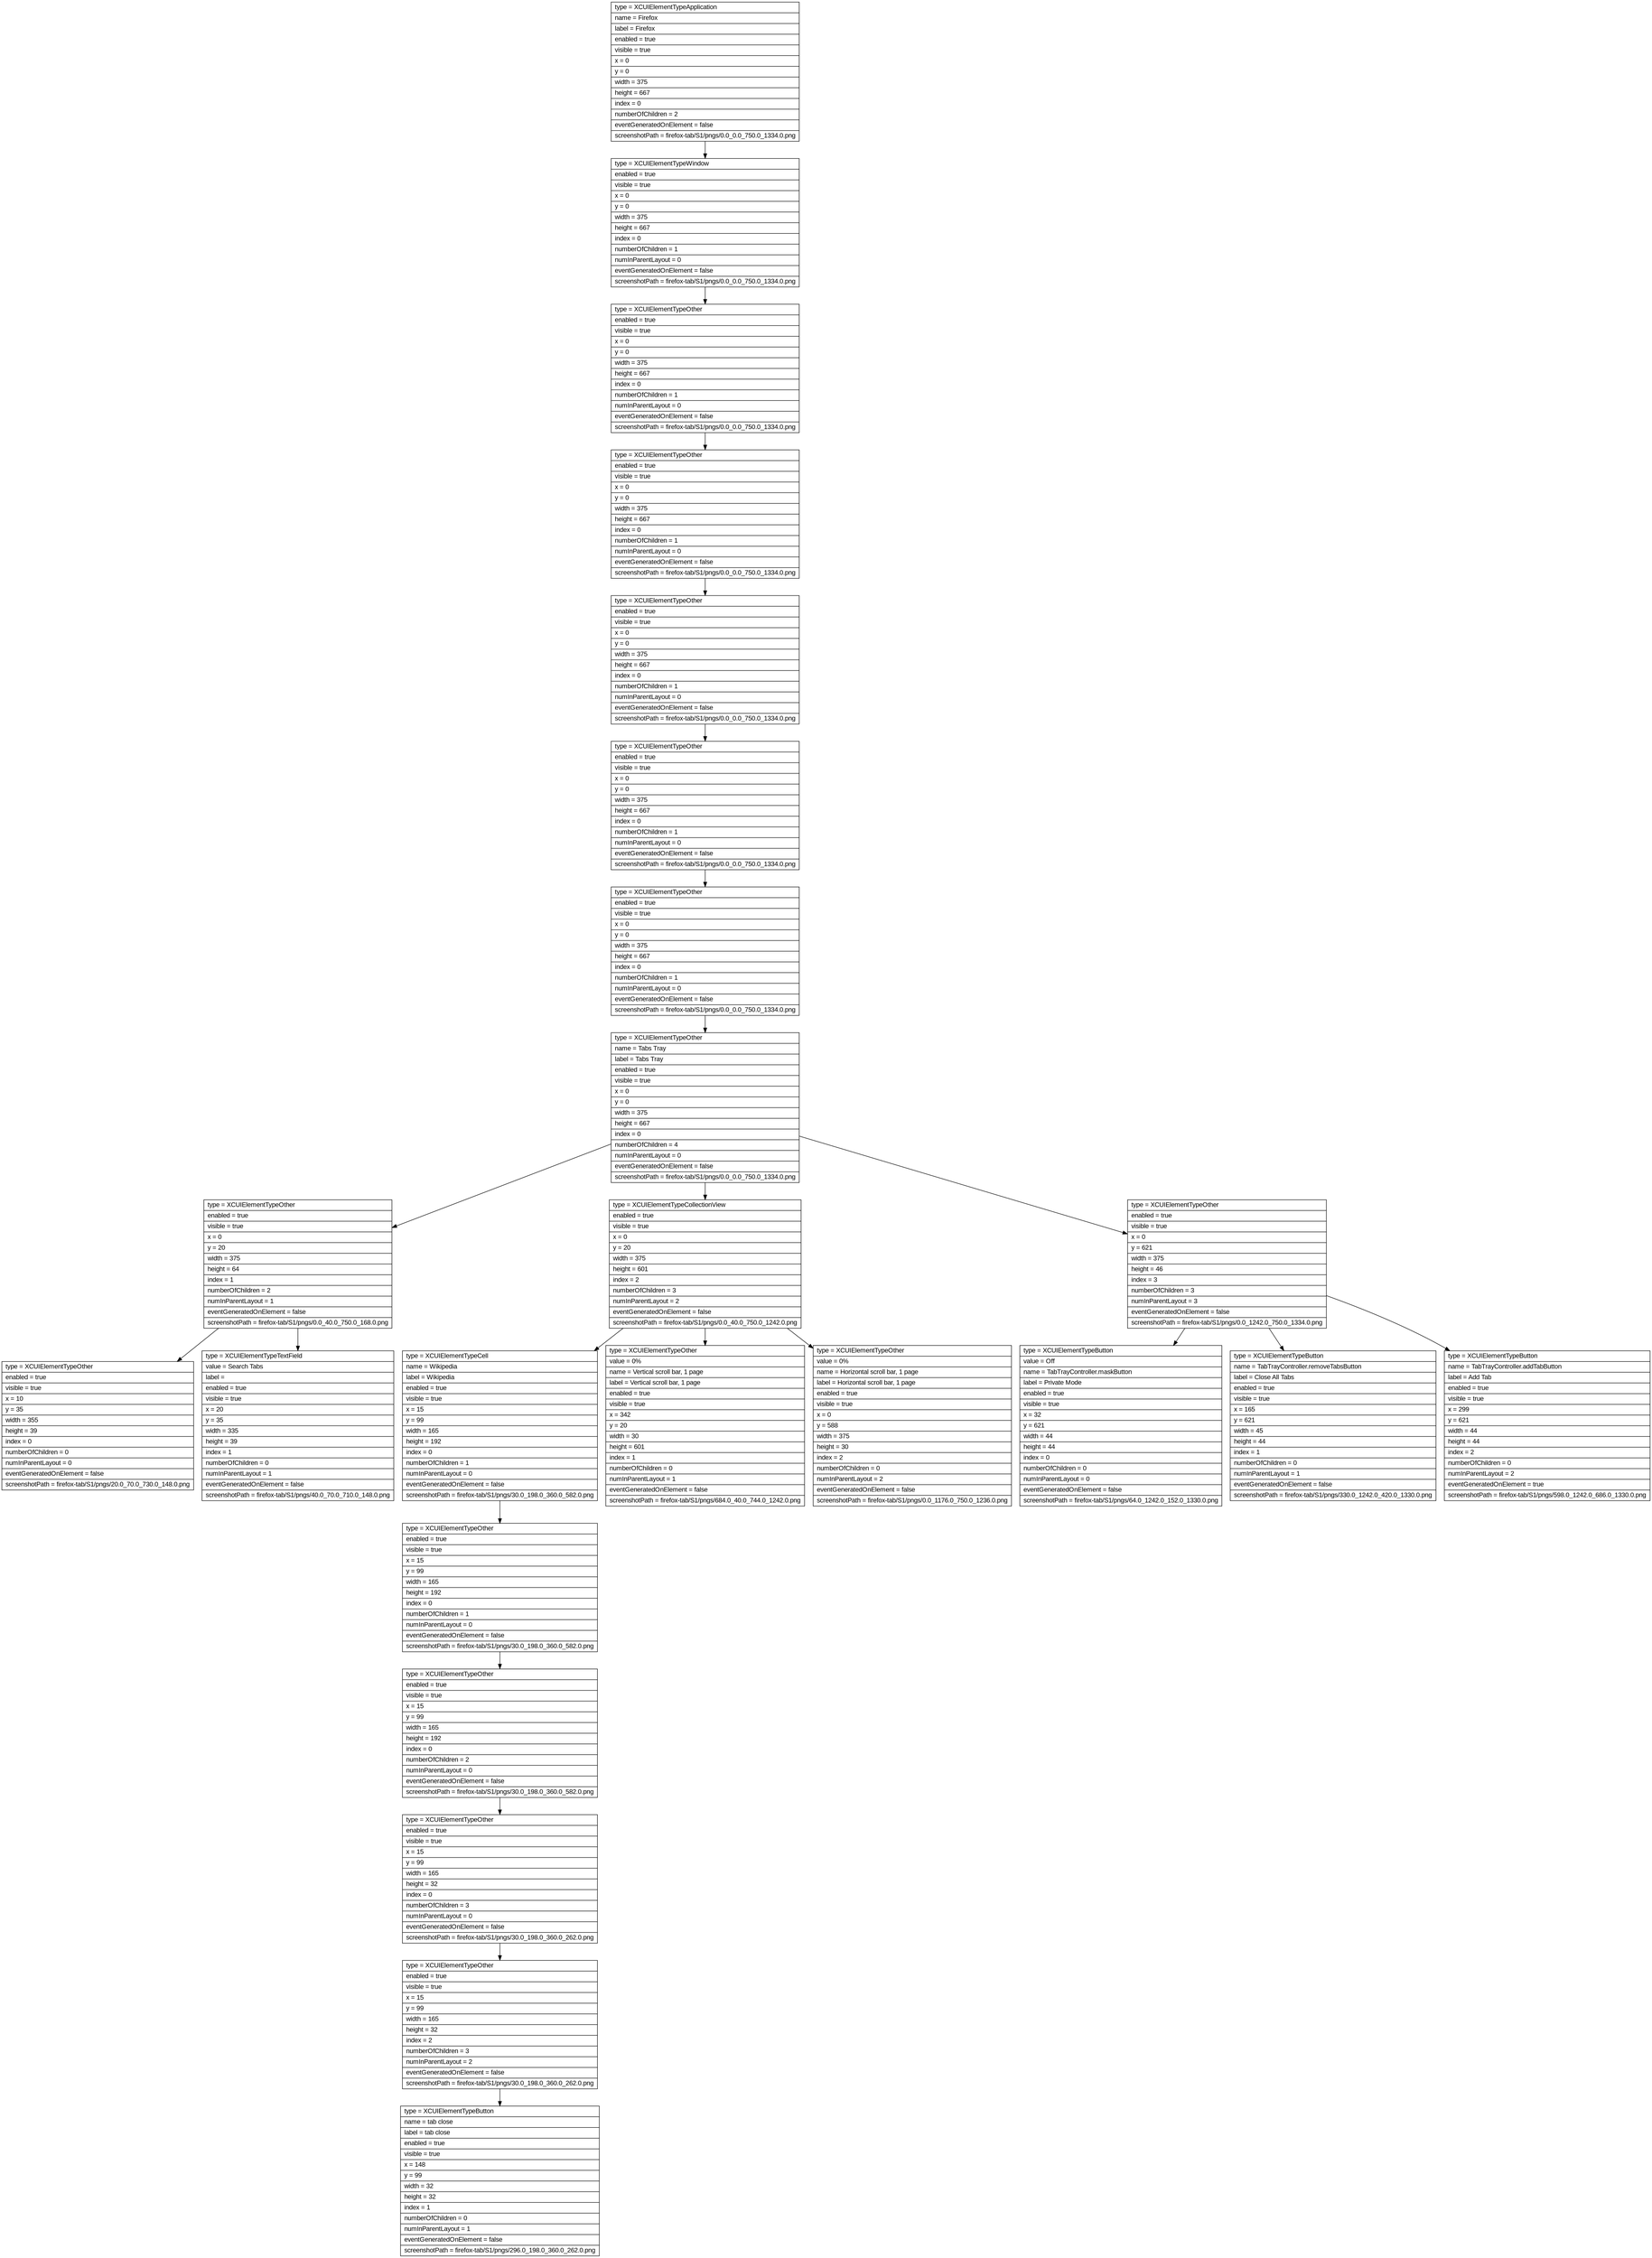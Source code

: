 digraph Layout {

	node [shape=record fontname=Arial];

	0	[label="{type = XCUIElementTypeApplication\l|name = Firefox\l|label = Firefox\l|enabled = true\l|visible = true\l|x = 0\l|y = 0\l|width = 375\l|height = 667\l|index = 0\l|numberOfChildren = 2\l|eventGeneratedOnElement = false \l|screenshotPath = firefox-tab/S1/pngs/0.0_0.0_750.0_1334.0.png\l}"]
	1	[label="{type = XCUIElementTypeWindow\l|enabled = true\l|visible = true\l|x = 0\l|y = 0\l|width = 375\l|height = 667\l|index = 0\l|numberOfChildren = 1\l|numInParentLayout = 0\l|eventGeneratedOnElement = false \l|screenshotPath = firefox-tab/S1/pngs/0.0_0.0_750.0_1334.0.png\l}"]
	2	[label="{type = XCUIElementTypeOther\l|enabled = true\l|visible = true\l|x = 0\l|y = 0\l|width = 375\l|height = 667\l|index = 0\l|numberOfChildren = 1\l|numInParentLayout = 0\l|eventGeneratedOnElement = false \l|screenshotPath = firefox-tab/S1/pngs/0.0_0.0_750.0_1334.0.png\l}"]
	3	[label="{type = XCUIElementTypeOther\l|enabled = true\l|visible = true\l|x = 0\l|y = 0\l|width = 375\l|height = 667\l|index = 0\l|numberOfChildren = 1\l|numInParentLayout = 0\l|eventGeneratedOnElement = false \l|screenshotPath = firefox-tab/S1/pngs/0.0_0.0_750.0_1334.0.png\l}"]
	4	[label="{type = XCUIElementTypeOther\l|enabled = true\l|visible = true\l|x = 0\l|y = 0\l|width = 375\l|height = 667\l|index = 0\l|numberOfChildren = 1\l|numInParentLayout = 0\l|eventGeneratedOnElement = false \l|screenshotPath = firefox-tab/S1/pngs/0.0_0.0_750.0_1334.0.png\l}"]
	5	[label="{type = XCUIElementTypeOther\l|enabled = true\l|visible = true\l|x = 0\l|y = 0\l|width = 375\l|height = 667\l|index = 0\l|numberOfChildren = 1\l|numInParentLayout = 0\l|eventGeneratedOnElement = false \l|screenshotPath = firefox-tab/S1/pngs/0.0_0.0_750.0_1334.0.png\l}"]
	6	[label="{type = XCUIElementTypeOther\l|enabled = true\l|visible = true\l|x = 0\l|y = 0\l|width = 375\l|height = 667\l|index = 0\l|numberOfChildren = 1\l|numInParentLayout = 0\l|eventGeneratedOnElement = false \l|screenshotPath = firefox-tab/S1/pngs/0.0_0.0_750.0_1334.0.png\l}"]
	7	[label="{type = XCUIElementTypeOther\l|name = Tabs Tray\l|label = Tabs Tray\l|enabled = true\l|visible = true\l|x = 0\l|y = 0\l|width = 375\l|height = 667\l|index = 0\l|numberOfChildren = 4\l|numInParentLayout = 0\l|eventGeneratedOnElement = false \l|screenshotPath = firefox-tab/S1/pngs/0.0_0.0_750.0_1334.0.png\l}"]
	8	[label="{type = XCUIElementTypeOther\l|enabled = true\l|visible = true\l|x = 0\l|y = 20\l|width = 375\l|height = 64\l|index = 1\l|numberOfChildren = 2\l|numInParentLayout = 1\l|eventGeneratedOnElement = false \l|screenshotPath = firefox-tab/S1/pngs/0.0_40.0_750.0_168.0.png\l}"]
	9	[label="{type = XCUIElementTypeCollectionView\l|enabled = true\l|visible = true\l|x = 0\l|y = 20\l|width = 375\l|height = 601\l|index = 2\l|numberOfChildren = 3\l|numInParentLayout = 2\l|eventGeneratedOnElement = false \l|screenshotPath = firefox-tab/S1/pngs/0.0_40.0_750.0_1242.0.png\l}"]
	10	[label="{type = XCUIElementTypeOther\l|enabled = true\l|visible = true\l|x = 0\l|y = 621\l|width = 375\l|height = 46\l|index = 3\l|numberOfChildren = 3\l|numInParentLayout = 3\l|eventGeneratedOnElement = false \l|screenshotPath = firefox-tab/S1/pngs/0.0_1242.0_750.0_1334.0.png\l}"]
	11	[label="{type = XCUIElementTypeOther\l|enabled = true\l|visible = true\l|x = 10\l|y = 35\l|width = 355\l|height = 39\l|index = 0\l|numberOfChildren = 0\l|numInParentLayout = 0\l|eventGeneratedOnElement = false \l|screenshotPath = firefox-tab/S1/pngs/20.0_70.0_730.0_148.0.png\l}"]
	12	[label="{type = XCUIElementTypeTextField\l|value = Search Tabs\l|label = \l|enabled = true\l|visible = true\l|x = 20\l|y = 35\l|width = 335\l|height = 39\l|index = 1\l|numberOfChildren = 0\l|numInParentLayout = 1\l|eventGeneratedOnElement = false \l|screenshotPath = firefox-tab/S1/pngs/40.0_70.0_710.0_148.0.png\l}"]
	13	[label="{type = XCUIElementTypeCell\l|name = Wikipedia\l|label = Wikipedia\l|enabled = true\l|visible = true\l|x = 15\l|y = 99\l|width = 165\l|height = 192\l|index = 0\l|numberOfChildren = 1\l|numInParentLayout = 0\l|eventGeneratedOnElement = false \l|screenshotPath = firefox-tab/S1/pngs/30.0_198.0_360.0_582.0.png\l}"]
	14	[label="{type = XCUIElementTypeOther\l|value = 0%\l|name = Vertical scroll bar, 1 page\l|label = Vertical scroll bar, 1 page\l|enabled = true\l|visible = true\l|x = 342\l|y = 20\l|width = 30\l|height = 601\l|index = 1\l|numberOfChildren = 0\l|numInParentLayout = 1\l|eventGeneratedOnElement = false \l|screenshotPath = firefox-tab/S1/pngs/684.0_40.0_744.0_1242.0.png\l}"]
	15	[label="{type = XCUIElementTypeOther\l|value = 0%\l|name = Horizontal scroll bar, 1 page\l|label = Horizontal scroll bar, 1 page\l|enabled = true\l|visible = true\l|x = 0\l|y = 588\l|width = 375\l|height = 30\l|index = 2\l|numberOfChildren = 0\l|numInParentLayout = 2\l|eventGeneratedOnElement = false \l|screenshotPath = firefox-tab/S1/pngs/0.0_1176.0_750.0_1236.0.png\l}"]
	16	[label="{type = XCUIElementTypeButton\l|value = Off\l|name = TabTrayController.maskButton\l|label = Private Mode\l|enabled = true\l|visible = true\l|x = 32\l|y = 621\l|width = 44\l|height = 44\l|index = 0\l|numberOfChildren = 0\l|numInParentLayout = 0\l|eventGeneratedOnElement = false \l|screenshotPath = firefox-tab/S1/pngs/64.0_1242.0_152.0_1330.0.png\l}"]
	17	[label="{type = XCUIElementTypeButton\l|name = TabTrayController.removeTabsButton\l|label = Close All Tabs\l|enabled = true\l|visible = true\l|x = 165\l|y = 621\l|width = 45\l|height = 44\l|index = 1\l|numberOfChildren = 0\l|numInParentLayout = 1\l|eventGeneratedOnElement = false \l|screenshotPath = firefox-tab/S1/pngs/330.0_1242.0_420.0_1330.0.png\l}"]
	18	[label="{type = XCUIElementTypeButton\l|name = TabTrayController.addTabButton\l|label = Add Tab\l|enabled = true\l|visible = true\l|x = 299\l|y = 621\l|width = 44\l|height = 44\l|index = 2\l|numberOfChildren = 0\l|numInParentLayout = 2\l|eventGeneratedOnElement = true \l|screenshotPath = firefox-tab/S1/pngs/598.0_1242.0_686.0_1330.0.png\l}"]
	19	[label="{type = XCUIElementTypeOther\l|enabled = true\l|visible = true\l|x = 15\l|y = 99\l|width = 165\l|height = 192\l|index = 0\l|numberOfChildren = 1\l|numInParentLayout = 0\l|eventGeneratedOnElement = false \l|screenshotPath = firefox-tab/S1/pngs/30.0_198.0_360.0_582.0.png\l}"]
	20	[label="{type = XCUIElementTypeOther\l|enabled = true\l|visible = true\l|x = 15\l|y = 99\l|width = 165\l|height = 192\l|index = 0\l|numberOfChildren = 2\l|numInParentLayout = 0\l|eventGeneratedOnElement = false \l|screenshotPath = firefox-tab/S1/pngs/30.0_198.0_360.0_582.0.png\l}"]
	21	[label="{type = XCUIElementTypeOther\l|enabled = true\l|visible = true\l|x = 15\l|y = 99\l|width = 165\l|height = 32\l|index = 0\l|numberOfChildren = 3\l|numInParentLayout = 0\l|eventGeneratedOnElement = false \l|screenshotPath = firefox-tab/S1/pngs/30.0_198.0_360.0_262.0.png\l}"]
	22	[label="{type = XCUIElementTypeOther\l|enabled = true\l|visible = true\l|x = 15\l|y = 99\l|width = 165\l|height = 32\l|index = 2\l|numberOfChildren = 3\l|numInParentLayout = 2\l|eventGeneratedOnElement = false \l|screenshotPath = firefox-tab/S1/pngs/30.0_198.0_360.0_262.0.png\l}"]
	23	[label="{type = XCUIElementTypeButton\l|name = tab close\l|label = tab close\l|enabled = true\l|visible = true\l|x = 148\l|y = 99\l|width = 32\l|height = 32\l|index = 1\l|numberOfChildren = 0\l|numInParentLayout = 1\l|eventGeneratedOnElement = false \l|screenshotPath = firefox-tab/S1/pngs/296.0_198.0_360.0_262.0.png\l}"]


	0 -> 1
	1 -> 2
	2 -> 3
	3 -> 4
	4 -> 5
	5 -> 6
	6 -> 7
	7 -> 8
	7 -> 9
	7 -> 10
	8 -> 11
	8 -> 12
	9 -> 13
	9 -> 14
	9 -> 15
	10 -> 16
	10 -> 17
	10 -> 18
	13 -> 19
	19 -> 20
	20 -> 21
	21 -> 22
	22 -> 23


}